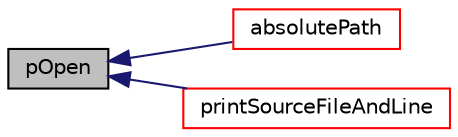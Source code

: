 digraph "pOpen"
{
  bgcolor="transparent";
  edge [fontname="Helvetica",fontsize="10",labelfontname="Helvetica",labelfontsize="10"];
  node [fontname="Helvetica",fontsize="10",shape=record];
  rankdir="LR";
  Node1 [label="pOpen",height=0.2,width=0.4,color="black", fillcolor="grey75", style="filled", fontcolor="black"];
  Node1 -> Node2 [dir="back",color="midnightblue",fontsize="10",style="solid",fontname="Helvetica"];
  Node2 [label="absolutePath",height=0.2,width=0.4,color="red",URL="$a10909.html#a06249b44b010ebeae540405e42c5a13f"];
  Node1 -> Node3 [dir="back",color="midnightblue",fontsize="10",style="solid",fontname="Helvetica"];
  Node3 [label="printSourceFileAndLine",height=0.2,width=0.4,color="red",URL="$a10909.html#acef53166bf4ca64567faafac3eaa8e04"];
}
